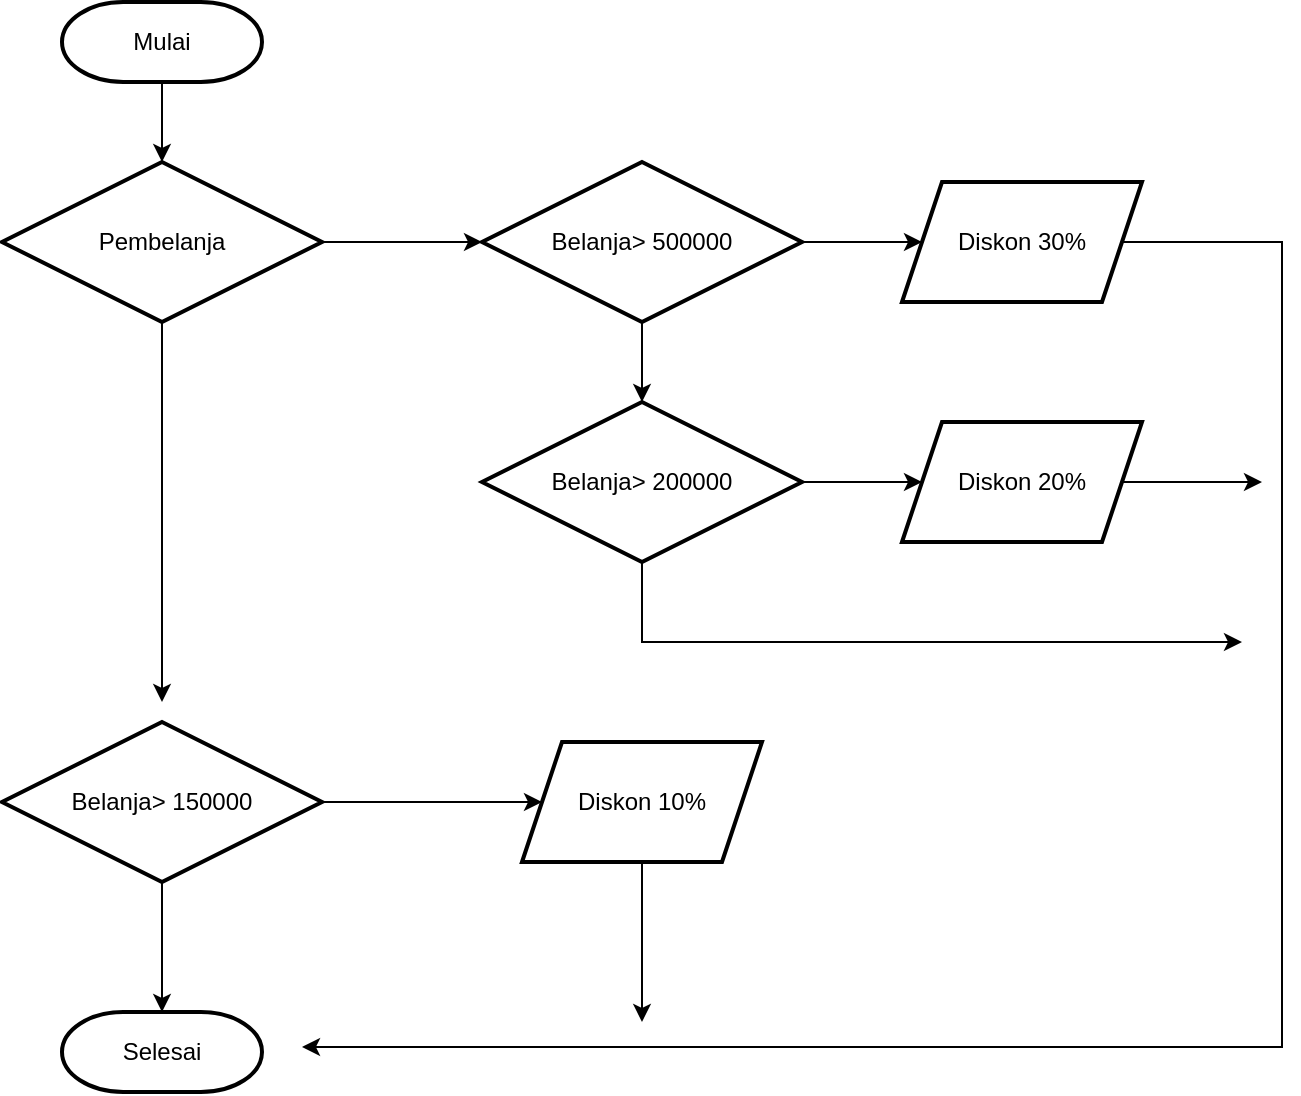 <mxfile version="22.1.11" type="github">
  <diagram name="Halaman-1" id="rpLqxrF36DzR3Y1g3gT5">
    <mxGraphModel dx="993" dy="583" grid="1" gridSize="10" guides="1" tooltips="1" connect="1" arrows="1" fold="1" page="1" pageScale="1" pageWidth="827" pageHeight="1169" math="0" shadow="0">
      <root>
        <mxCell id="0" />
        <mxCell id="1" parent="0" />
        <mxCell id="vFazXQX-VT13eoe2nYn4-16" value="" style="edgeStyle=orthogonalEdgeStyle;rounded=0;orthogonalLoop=1;jettySize=auto;html=1;" edge="1" parent="1" source="vFazXQX-VT13eoe2nYn4-1" target="vFazXQX-VT13eoe2nYn4-4">
          <mxGeometry relative="1" as="geometry" />
        </mxCell>
        <mxCell id="vFazXQX-VT13eoe2nYn4-1" value="Mulai" style="strokeWidth=2;html=1;shape=mxgraph.flowchart.terminator;whiteSpace=wrap;" vertex="1" parent="1">
          <mxGeometry x="150" y="40" width="100" height="40" as="geometry" />
        </mxCell>
        <mxCell id="vFazXQX-VT13eoe2nYn4-21" style="edgeStyle=orthogonalEdgeStyle;rounded=0;orthogonalLoop=1;jettySize=auto;html=1;" edge="1" parent="1" source="vFazXQX-VT13eoe2nYn4-3">
          <mxGeometry relative="1" as="geometry">
            <mxPoint x="270" y="562.5" as="targetPoint" />
            <Array as="points">
              <mxPoint x="760" y="160" />
              <mxPoint x="760" y="563" />
            </Array>
          </mxGeometry>
        </mxCell>
        <mxCell id="vFazXQX-VT13eoe2nYn4-3" value="Diskon 30%" style="shape=parallelogram;perimeter=parallelogramPerimeter;whiteSpace=wrap;html=1;fixedSize=1;strokeWidth=2;" vertex="1" parent="1">
          <mxGeometry x="570" y="130" width="120" height="60" as="geometry" />
        </mxCell>
        <mxCell id="vFazXQX-VT13eoe2nYn4-15" style="edgeStyle=orthogonalEdgeStyle;rounded=0;orthogonalLoop=1;jettySize=auto;html=1;" edge="1" parent="1" source="vFazXQX-VT13eoe2nYn4-4">
          <mxGeometry relative="1" as="geometry">
            <mxPoint x="200" y="390" as="targetPoint" />
          </mxGeometry>
        </mxCell>
        <mxCell id="vFazXQX-VT13eoe2nYn4-17" value="" style="edgeStyle=orthogonalEdgeStyle;rounded=0;orthogonalLoop=1;jettySize=auto;html=1;" edge="1" parent="1" source="vFazXQX-VT13eoe2nYn4-4" target="vFazXQX-VT13eoe2nYn4-6">
          <mxGeometry relative="1" as="geometry" />
        </mxCell>
        <mxCell id="vFazXQX-VT13eoe2nYn4-4" value="Pembelanja" style="rhombus;whiteSpace=wrap;html=1;strokeWidth=2;" vertex="1" parent="1">
          <mxGeometry x="120" y="120" width="160" height="80" as="geometry" />
        </mxCell>
        <mxCell id="vFazXQX-VT13eoe2nYn4-18" value="" style="edgeStyle=orthogonalEdgeStyle;rounded=0;orthogonalLoop=1;jettySize=auto;html=1;" edge="1" parent="1" source="vFazXQX-VT13eoe2nYn4-6" target="vFazXQX-VT13eoe2nYn4-3">
          <mxGeometry relative="1" as="geometry" />
        </mxCell>
        <mxCell id="vFazXQX-VT13eoe2nYn4-20" value="" style="edgeStyle=orthogonalEdgeStyle;rounded=0;orthogonalLoop=1;jettySize=auto;html=1;" edge="1" parent="1" source="vFazXQX-VT13eoe2nYn4-6" target="vFazXQX-VT13eoe2nYn4-7">
          <mxGeometry relative="1" as="geometry" />
        </mxCell>
        <mxCell id="vFazXQX-VT13eoe2nYn4-6" value="Belanja&amp;gt; 500000" style="rhombus;whiteSpace=wrap;html=1;strokeWidth=2;" vertex="1" parent="1">
          <mxGeometry x="360" y="120" width="160" height="80" as="geometry" />
        </mxCell>
        <mxCell id="vFazXQX-VT13eoe2nYn4-19" value="" style="edgeStyle=orthogonalEdgeStyle;rounded=0;orthogonalLoop=1;jettySize=auto;html=1;" edge="1" parent="1" source="vFazXQX-VT13eoe2nYn4-7" target="vFazXQX-VT13eoe2nYn4-8">
          <mxGeometry relative="1" as="geometry" />
        </mxCell>
        <mxCell id="vFazXQX-VT13eoe2nYn4-23" style="edgeStyle=orthogonalEdgeStyle;rounded=0;orthogonalLoop=1;jettySize=auto;html=1;" edge="1" parent="1" source="vFazXQX-VT13eoe2nYn4-7">
          <mxGeometry relative="1" as="geometry">
            <mxPoint x="740" y="360.0" as="targetPoint" />
            <Array as="points">
              <mxPoint x="440" y="360" />
            </Array>
          </mxGeometry>
        </mxCell>
        <mxCell id="vFazXQX-VT13eoe2nYn4-7" value="Belanja&amp;gt; 200000" style="rhombus;whiteSpace=wrap;html=1;strokeWidth=2;" vertex="1" parent="1">
          <mxGeometry x="360" y="240" width="160" height="80" as="geometry" />
        </mxCell>
        <mxCell id="vFazXQX-VT13eoe2nYn4-22" style="edgeStyle=orthogonalEdgeStyle;rounded=0;orthogonalLoop=1;jettySize=auto;html=1;" edge="1" parent="1" source="vFazXQX-VT13eoe2nYn4-8">
          <mxGeometry relative="1" as="geometry">
            <mxPoint x="750" y="280.0" as="targetPoint" />
          </mxGeometry>
        </mxCell>
        <mxCell id="vFazXQX-VT13eoe2nYn4-8" value="Diskon 20%" style="shape=parallelogram;perimeter=parallelogramPerimeter;whiteSpace=wrap;html=1;fixedSize=1;strokeWidth=2;" vertex="1" parent="1">
          <mxGeometry x="570" y="250" width="120" height="60" as="geometry" />
        </mxCell>
        <mxCell id="vFazXQX-VT13eoe2nYn4-13" value="" style="edgeStyle=orthogonalEdgeStyle;rounded=0;orthogonalLoop=1;jettySize=auto;html=1;" edge="1" parent="1" source="vFazXQX-VT13eoe2nYn4-9" target="vFazXQX-VT13eoe2nYn4-11">
          <mxGeometry relative="1" as="geometry" />
        </mxCell>
        <mxCell id="vFazXQX-VT13eoe2nYn4-14" value="" style="edgeStyle=orthogonalEdgeStyle;rounded=0;orthogonalLoop=1;jettySize=auto;html=1;" edge="1" parent="1" source="vFazXQX-VT13eoe2nYn4-9" target="vFazXQX-VT13eoe2nYn4-10">
          <mxGeometry relative="1" as="geometry" />
        </mxCell>
        <mxCell id="vFazXQX-VT13eoe2nYn4-9" value="Belanja&amp;gt; 150000" style="rhombus;whiteSpace=wrap;html=1;strokeWidth=2;" vertex="1" parent="1">
          <mxGeometry x="120" y="400" width="160" height="80" as="geometry" />
        </mxCell>
        <mxCell id="vFazXQX-VT13eoe2nYn4-24" style="edgeStyle=orthogonalEdgeStyle;rounded=0;orthogonalLoop=1;jettySize=auto;html=1;" edge="1" parent="1" source="vFazXQX-VT13eoe2nYn4-10">
          <mxGeometry relative="1" as="geometry">
            <mxPoint x="440" y="550" as="targetPoint" />
          </mxGeometry>
        </mxCell>
        <mxCell id="vFazXQX-VT13eoe2nYn4-10" value="Diskon 10%" style="shape=parallelogram;perimeter=parallelogramPerimeter;whiteSpace=wrap;html=1;fixedSize=1;strokeWidth=2;" vertex="1" parent="1">
          <mxGeometry x="380" y="410" width="120" height="60" as="geometry" />
        </mxCell>
        <mxCell id="vFazXQX-VT13eoe2nYn4-11" value="Selesai" style="strokeWidth=2;html=1;shape=mxgraph.flowchart.terminator;whiteSpace=wrap;" vertex="1" parent="1">
          <mxGeometry x="150" y="545" width="100" height="40" as="geometry" />
        </mxCell>
      </root>
    </mxGraphModel>
  </diagram>
</mxfile>
